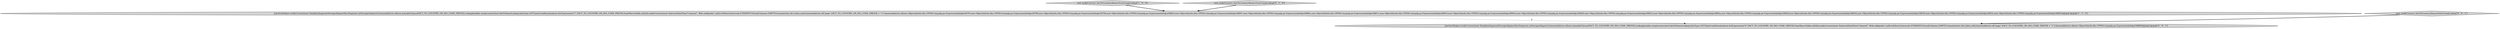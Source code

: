digraph {
1 [style = filled, label = "test_makeCursors_factToCountryAlwaysTrueUsingLookup['1', '0', '0']", fillcolor = lightgray, shape = diamond image = "AAA0AAABBB1BBB"];
3 [style = filled, label = "JoinTestHelper.verifyCursors(new HashJoinSegmentStorageAdapter(factSegment.asStorageAdapter(),ImmutableList.of(new JoinableClause(FACT_TO_COUNTRY_ON_ISO_CODE_PREFIX,LookupJoinable.wrap(countryIsoCodeToNameLookup),JoinType.LEFT,JoinConditionAnalysis.forExpression(\"0\",FACT_TO_COUNTRY_ON_ISO_CODE_PREFIX,ExprMacroTable.nil())))).makeCursors(new SelectorDimFilter(\"channel\",\"#de.wikipedia\",null).toFilter(),Intervals.ETERNITY,VirtualColumns.EMPTY,Granularities.ALL,false,null),ImmutableList.of(\"page\",FACT_TO_COUNTRY_ON_ISO_CODE_PREFIX + \"v\"),ImmutableList.of(new Object((((edu.fdu.CPPDG.tinypdg.pe.ExpressionInfo@a58889))@@@3@@@['0', '0', '1']", fillcolor = lightgray, shape = ellipse image = "AAA0AAABBB3BBB"];
2 [style = filled, label = "test_makeCursors_factToCountryAlwaysTrueUsingLookup['0', '1', '0']", fillcolor = lightgray, shape = diamond image = "AAA0AAABBB2BBB"];
0 [style = filled, label = "JoinTestHelper.verifyCursors(new HashJoinSegmentStorageAdapter(factSegment.asStorageAdapter(),ImmutableList.of(new JoinableClause(FACT_TO_COUNTRY_ON_ISO_CODE_PREFIX,LookupJoinable.wrap(countryIsoCodeToNameLookup),JoinType.LEFT,JoinConditionAnalysis.forExpression(\"1\",FACT_TO_COUNTRY_ON_ISO_CODE_PREFIX,ExprMacroTable.nil())))).makeCursors(new SelectorDimFilter(\"channel\",\"#de.wikipedia\",null).toFilter(),Intervals.ETERNITY,VirtualColumns.EMPTY,Granularities.ALL,false,null),ImmutableList.of(\"page\",FACT_TO_COUNTRY_ON_ISO_CODE_PREFIX + \"v\"),ImmutableList.of(new Object((((edu.fdu.CPPDG.tinypdg.pe.ExpressionInfo@a587f3,new Object((((edu.fdu.CPPDG.tinypdg.pe.ExpressionInfo@a587f8,new Object((((edu.fdu.CPPDG.tinypdg.pe.ExpressionInfo@a587fd,new Object((((edu.fdu.CPPDG.tinypdg.pe.ExpressionInfo@a58802,new Object((((edu.fdu.CPPDG.tinypdg.pe.ExpressionInfo@a58807,new Object((((edu.fdu.CPPDG.tinypdg.pe.ExpressionInfo@a5880c,new Object((((edu.fdu.CPPDG.tinypdg.pe.ExpressionInfo@a58811,new Object((((edu.fdu.CPPDG.tinypdg.pe.ExpressionInfo@a58816,new Object((((edu.fdu.CPPDG.tinypdg.pe.ExpressionInfo@a5881b,new Object((((edu.fdu.CPPDG.tinypdg.pe.ExpressionInfo@a58820,new Object((((edu.fdu.CPPDG.tinypdg.pe.ExpressionInfo@a58825,new Object((((edu.fdu.CPPDG.tinypdg.pe.ExpressionInfo@a5882a,new Object((((edu.fdu.CPPDG.tinypdg.pe.ExpressionInfo@a5882f,new Object((((edu.fdu.CPPDG.tinypdg.pe.ExpressionInfo@a58834,new Object((((edu.fdu.CPPDG.tinypdg.pe.ExpressionInfo@a58839,new Object((((edu.fdu.CPPDG.tinypdg.pe.ExpressionInfo@a5883e,new Object((((edu.fdu.CPPDG.tinypdg.pe.ExpressionInfo@a58843))@@@3@@@['1', '1', '0']", fillcolor = lightgray, shape = ellipse image = "AAA0AAABBB1BBB"];
4 [style = filled, label = "test_makeCursors_factToCountryAlwaysFalseUsingLookup['0', '0', '1']", fillcolor = lightgray, shape = diamond image = "AAA0AAABBB3BBB"];
2->0 [style = bold, label=""];
0->3 [style = dashed, label="0"];
4->3 [style = bold, label=""];
1->0 [style = bold, label=""];
}
